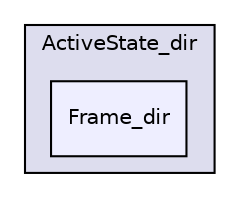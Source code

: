 digraph "/home/michal/proi/projekt2/22l-proi-projekt-jakomulski-budnik-owienko/src/graphic-lib/include/ActiveState_dir/Frame_dir" {
  bgcolor=transparent;
  compound=true
  node [ fontsize="10", fontname="Helvetica"];
  edge [ labelfontsize="10", labelfontname="Helvetica"];
  subgraph clusterdir_a72983fa265d186490ae6acf21276fd1 {
    graph [ bgcolor="#ddddee", pencolor="black", label="ActiveState_dir" fontname="Helvetica", fontsize="10", URL="dir_a72983fa265d186490ae6acf21276fd1.html"]
  dir_8ebacc26f31fe05d91db52fb91bec5b6 [shape=box, label="Frame_dir", style="filled", fillcolor="#eeeeff", pencolor="black", URL="dir_8ebacc26f31fe05d91db52fb91bec5b6.html"];
  }
}
